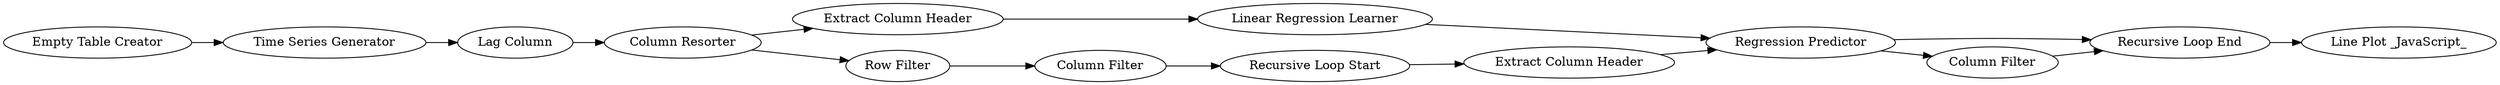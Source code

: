 digraph {
	"7714152680462606026_263" [label="Line Plot _JavaScript_"]
	"7714152680462606026_236" [label="Recursive Loop Start"]
	"7714152680462606026_245" [label="Regression Predictor"]
	"7714152680462606026_241" [label="Extract Column Header"]
	"3376696923448953981_2" [label="Time Series Generator"]
	"3376696923448953981_1" [label="Empty Table Creator"]
	"7714152680462606026_237" [label="Recursive Loop End"]
	"3376696923448953981_216" [label="Lag Column"]
	"7714152680462606026_235" [label="Row Filter"]
	"7714152680462606026_244" [label="Linear Regression Learner"]
	"7714152680462606026_239" [label="Column Filter"]
	"7714152680462606026_242" [label="Extract Column Header"]
	"3376696923448953981_261" [label="Column Resorter"]
	"7714152680462606026_260" [label="Column Filter"]
	"7714152680462606026_239" -> "7714152680462606026_237"
	"3376696923448953981_1" -> "3376696923448953981_2"
	"7714152680462606026_260" -> "7714152680462606026_236"
	"3376696923448953981_261" -> "7714152680462606026_235"
	"3376696923448953981_216" -> "3376696923448953981_261"
	"7714152680462606026_237" -> "7714152680462606026_263"
	"7714152680462606026_235" -> "7714152680462606026_260"
	"7714152680462606026_245" -> "7714152680462606026_239"
	"7714152680462606026_244" -> "7714152680462606026_245"
	"3376696923448953981_2" -> "3376696923448953981_216"
	"7714152680462606026_242" -> "7714152680462606026_245"
	"7714152680462606026_236" -> "7714152680462606026_242"
	"7714152680462606026_241" -> "7714152680462606026_244"
	"3376696923448953981_261" -> "7714152680462606026_241"
	"7714152680462606026_245" -> "7714152680462606026_237"
	rankdir=LR
}
